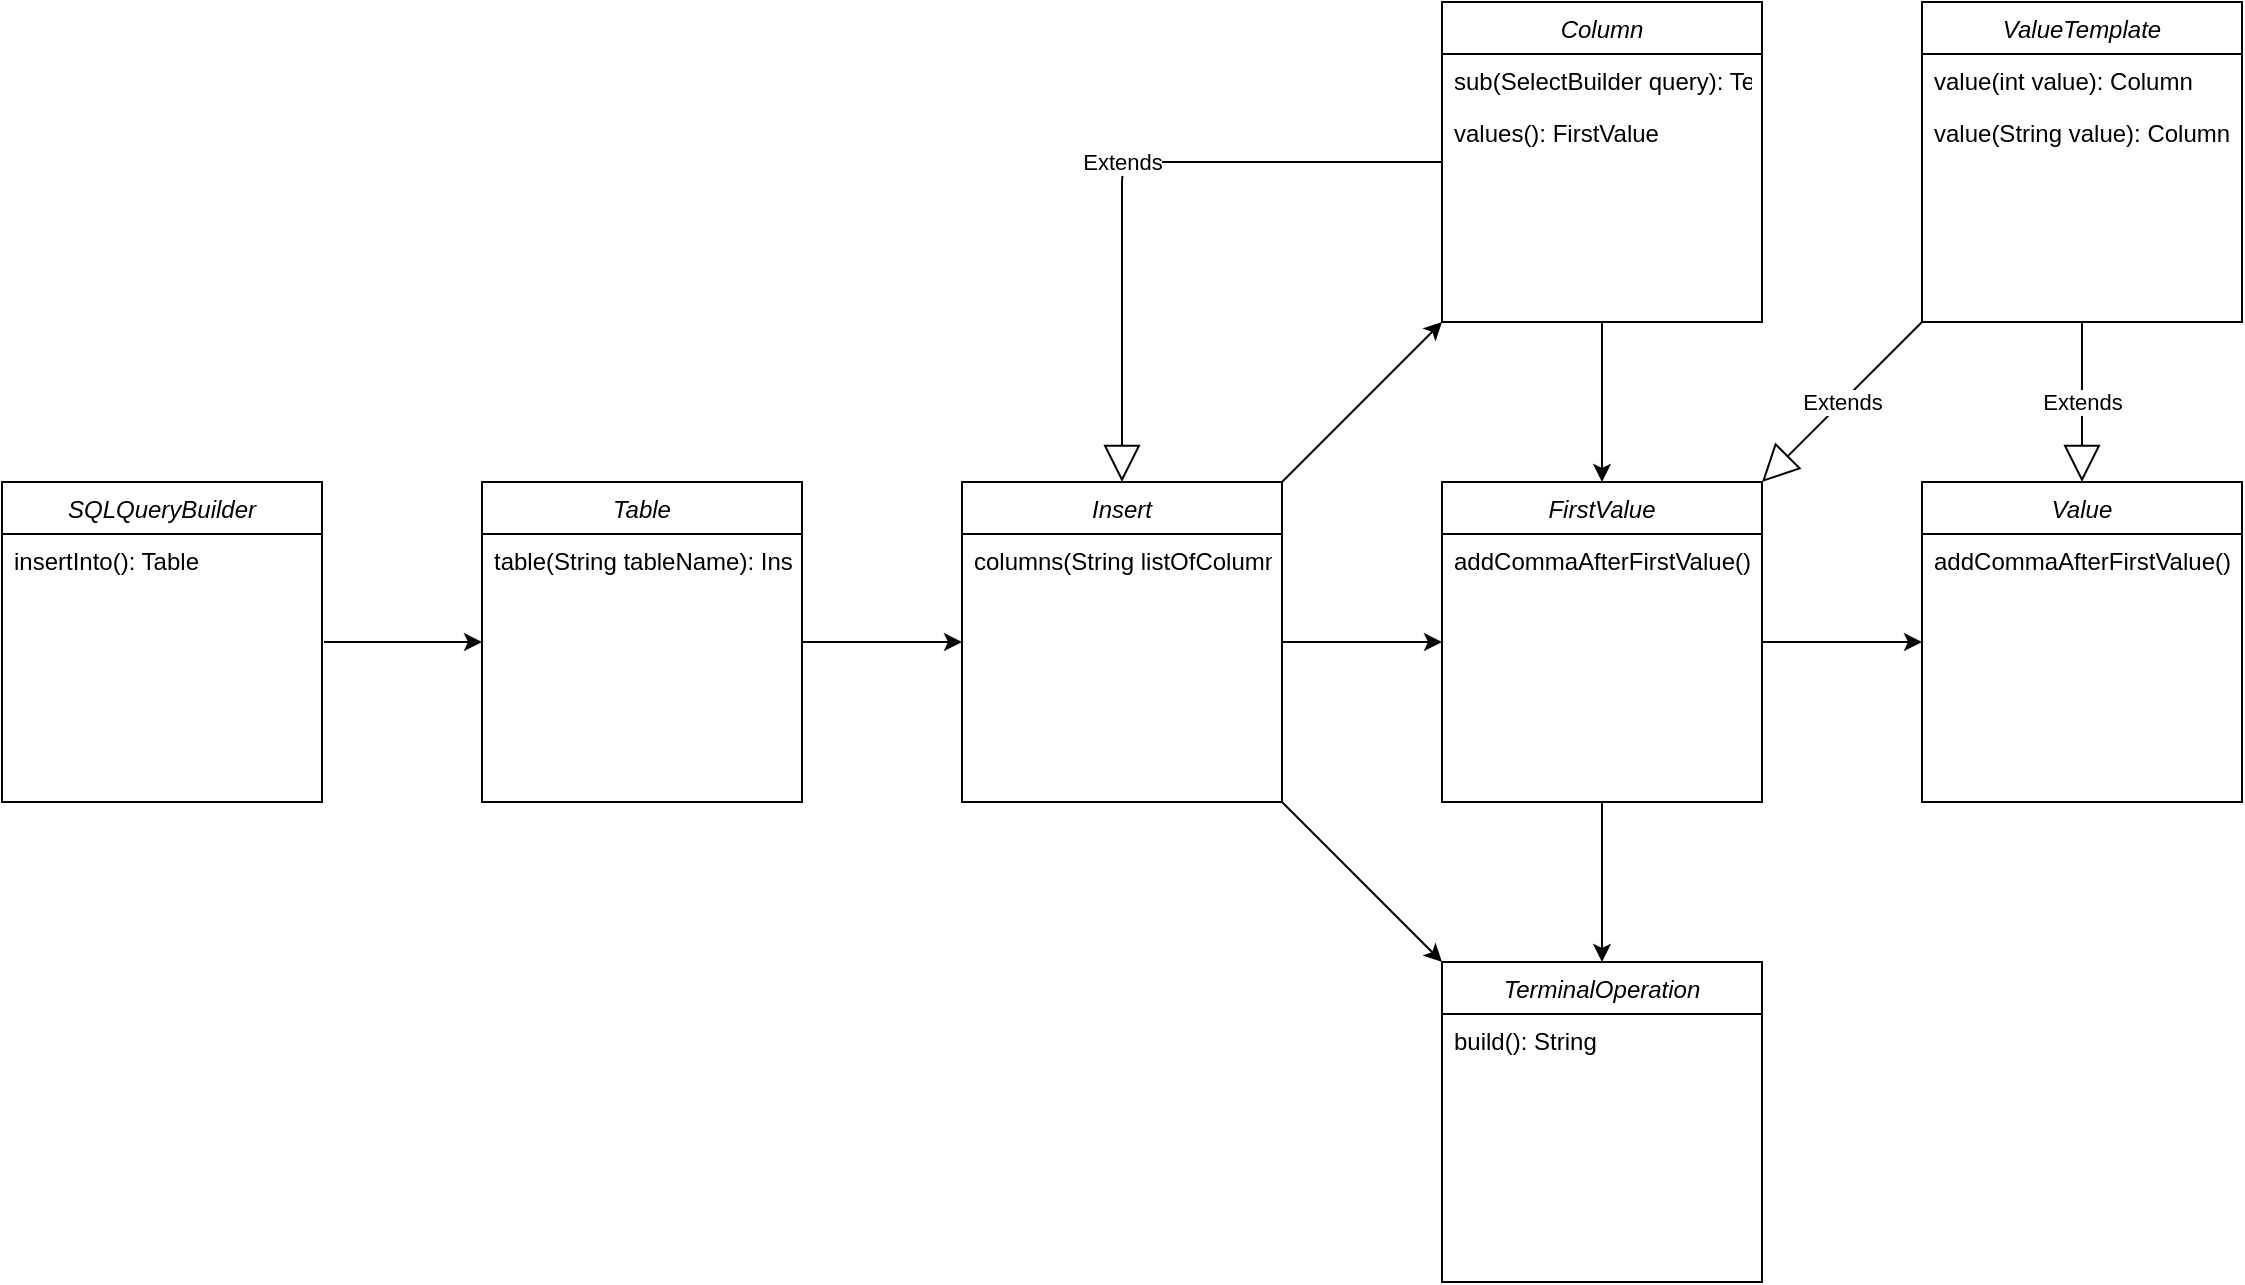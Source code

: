 <mxfile version="14.6.10" type="device" pages="2"><diagram id="C5RBs43oDa-KdzZeNtuy" name="Page-1"><mxGraphModel dx="1026" dy="450" grid="1" gridSize="10" guides="1" tooltips="1" connect="1" arrows="1" fold="1" page="1" pageScale="1" pageWidth="827" pageHeight="1169" math="0" shadow="0"><root><mxCell id="WIyWlLk6GJQsqaUBKTNV-0"/><mxCell id="WIyWlLk6GJQsqaUBKTNV-1" parent="WIyWlLk6GJQsqaUBKTNV-0"/><mxCell id="zkfFHV4jXpPFQw0GAbJ--0" value="SQLQueryBuilder" style="swimlane;fontStyle=2;align=center;verticalAlign=top;childLayout=stackLayout;horizontal=1;startSize=26;horizontalStack=0;resizeParent=1;resizeLast=0;collapsible=1;marginBottom=0;rounded=0;shadow=0;strokeWidth=1;" parent="WIyWlLk6GJQsqaUBKTNV-1" vertex="1"><mxGeometry x="40" y="320" width="160" height="160" as="geometry"><mxRectangle x="230" y="140" width="160" height="26" as="alternateBounds"/></mxGeometry></mxCell><mxCell id="zkfFHV4jXpPFQw0GAbJ--3" value="insertInto(): Table" style="text;align=left;verticalAlign=top;spacingLeft=4;spacingRight=4;overflow=hidden;rotatable=0;points=[[0,0.5],[1,0.5]];portConstraint=eastwest;rounded=0;shadow=0;html=0;" parent="zkfFHV4jXpPFQw0GAbJ--0" vertex="1"><mxGeometry y="26" width="160" height="26" as="geometry"/></mxCell><mxCell id="-A2ZZHXAHAgVEaAdOD_s-1" value="Column" style="swimlane;fontStyle=2;align=center;verticalAlign=top;childLayout=stackLayout;horizontal=1;startSize=26;horizontalStack=0;resizeParent=1;resizeLast=0;collapsible=1;marginBottom=0;rounded=0;shadow=0;strokeWidth=1;" parent="WIyWlLk6GJQsqaUBKTNV-1" vertex="1"><mxGeometry x="760" y="80" width="160" height="160" as="geometry"><mxRectangle x="230" y="140" width="160" height="26" as="alternateBounds"/></mxGeometry></mxCell><mxCell id="IlKBuvgpN6NZI4kw_UP--13" value="sub(SelectBuilder query): TerminalOperation" style="text;align=left;verticalAlign=top;spacingLeft=4;spacingRight=4;overflow=hidden;rotatable=0;points=[[0,0.5],[1,0.5]];portConstraint=eastwest;" parent="-A2ZZHXAHAgVEaAdOD_s-1" vertex="1"><mxGeometry y="26" width="160" height="26" as="geometry"/></mxCell><mxCell id="IlKBuvgpN6NZI4kw_UP--19" value="values(): FirstValue" style="text;align=left;verticalAlign=top;spacingLeft=4;spacingRight=4;overflow=hidden;rotatable=0;points=[[0,0.5],[1,0.5]];portConstraint=eastwest;" parent="-A2ZZHXAHAgVEaAdOD_s-1" vertex="1"><mxGeometry y="52" width="160" height="26" as="geometry"/></mxCell><mxCell id="-py5aU6PussctRNMn0C5-0" value="" style="endArrow=classic;html=1;entryX=0;entryY=0.5;entryDx=0;entryDy=0;" parent="WIyWlLk6GJQsqaUBKTNV-1" target="-py5aU6PussctRNMn0C5-1" edge="1"><mxGeometry width="50" height="50" relative="1" as="geometry"><mxPoint x="201" y="400" as="sourcePoint"/><mxPoint x="440" y="450" as="targetPoint"/></mxGeometry></mxCell><mxCell id="-py5aU6PussctRNMn0C5-1" value="Table" style="swimlane;fontStyle=2;align=center;verticalAlign=top;childLayout=stackLayout;horizontal=1;startSize=26;horizontalStack=0;resizeParent=1;resizeLast=0;collapsible=1;marginBottom=0;rounded=0;shadow=0;strokeWidth=1;" parent="WIyWlLk6GJQsqaUBKTNV-1" vertex="1"><mxGeometry x="280" y="320" width="160" height="160" as="geometry"><mxRectangle x="230" y="140" width="160" height="26" as="alternateBounds"/></mxGeometry></mxCell><mxCell id="-py5aU6PussctRNMn0C5-2" value="table(String tableName): Insert" style="text;align=left;verticalAlign=top;spacingLeft=4;spacingRight=4;overflow=hidden;rotatable=0;points=[[0,0.5],[1,0.5]];portConstraint=eastwest;" parent="-py5aU6PussctRNMn0C5-1" vertex="1"><mxGeometry y="26" width="160" height="26" as="geometry"/></mxCell><mxCell id="-py5aU6PussctRNMn0C5-3" value="" style="endArrow=classic;html=1;entryX=0;entryY=0.5;entryDx=0;entryDy=0;exitX=1;exitY=0.5;exitDx=0;exitDy=0;" parent="WIyWlLk6GJQsqaUBKTNV-1" source="-py5aU6PussctRNMn0C5-1" target="qONYVviZJ_9CY08xs7ug-0" edge="1"><mxGeometry width="50" height="50" relative="1" as="geometry"><mxPoint x="211" y="410" as="sourcePoint"/><mxPoint x="290" y="410" as="targetPoint"/></mxGeometry></mxCell><mxCell id="qONYVviZJ_9CY08xs7ug-0" value="Insert" style="swimlane;fontStyle=2;align=center;verticalAlign=top;childLayout=stackLayout;horizontal=1;startSize=26;horizontalStack=0;resizeParent=1;resizeLast=0;collapsible=1;marginBottom=0;rounded=0;shadow=0;strokeWidth=1;" parent="WIyWlLk6GJQsqaUBKTNV-1" vertex="1"><mxGeometry x="520" y="320" width="160" height="160" as="geometry"><mxRectangle x="230" y="140" width="160" height="26" as="alternateBounds"/></mxGeometry></mxCell><mxCell id="qONYVviZJ_9CY08xs7ug-1" value="columns(String listOfColumns): Column" style="text;align=left;verticalAlign=top;spacingLeft=4;spacingRight=4;overflow=hidden;rotatable=0;points=[[0,0.5],[1,0.5]];portConstraint=eastwest;" parent="qONYVviZJ_9CY08xs7ug-0" vertex="1"><mxGeometry y="26" width="160" height="26" as="geometry"/></mxCell><mxCell id="qONYVviZJ_9CY08xs7ug-2" value="FirstValue" style="swimlane;fontStyle=2;align=center;verticalAlign=top;childLayout=stackLayout;horizontal=1;startSize=26;horizontalStack=0;resizeParent=1;resizeLast=0;collapsible=1;marginBottom=0;rounded=0;shadow=0;strokeWidth=1;" parent="WIyWlLk6GJQsqaUBKTNV-1" vertex="1"><mxGeometry x="760" y="320" width="160" height="160" as="geometry"><mxRectangle x="230" y="140" width="160" height="26" as="alternateBounds"/></mxGeometry></mxCell><mxCell id="IlKBuvgpN6NZI4kw_UP--7" value="addCommaAfterFirstValue(): void" style="text;align=left;verticalAlign=top;spacingLeft=4;spacingRight=4;overflow=hidden;rotatable=0;points=[[0,0.5],[1,0.5]];portConstraint=eastwest;" parent="qONYVviZJ_9CY08xs7ug-2" vertex="1"><mxGeometry y="26" width="160" height="26" as="geometry"/></mxCell><mxCell id="qONYVviZJ_9CY08xs7ug-4" value="" style="endArrow=classic;html=1;exitX=1;exitY=0;exitDx=0;exitDy=0;entryX=0;entryY=1;entryDx=0;entryDy=0;" parent="WIyWlLk6GJQsqaUBKTNV-1" source="qONYVviZJ_9CY08xs7ug-0" target="-A2ZZHXAHAgVEaAdOD_s-1" edge="1"><mxGeometry width="50" height="50" relative="1" as="geometry"><mxPoint x="450" y="170" as="sourcePoint"/><mxPoint x="720" y="440" as="targetPoint"/></mxGeometry></mxCell><mxCell id="qONYVviZJ_9CY08xs7ug-5" value="" style="endArrow=classic;html=1;exitX=1;exitY=0.5;exitDx=0;exitDy=0;" parent="WIyWlLk6GJQsqaUBKTNV-1" source="qONYVviZJ_9CY08xs7ug-0" edge="1"><mxGeometry width="50" height="50" relative="1" as="geometry"><mxPoint x="690" y="410" as="sourcePoint"/><mxPoint x="760" y="400" as="targetPoint"/></mxGeometry></mxCell><mxCell id="xsJKG0NmloX20EJAKpzb-0" value="TerminalOperation" style="swimlane;fontStyle=2;align=center;verticalAlign=top;childLayout=stackLayout;horizontal=1;startSize=26;horizontalStack=0;resizeParent=1;resizeLast=0;collapsible=1;marginBottom=0;rounded=0;shadow=0;strokeWidth=1;" parent="WIyWlLk6GJQsqaUBKTNV-1" vertex="1"><mxGeometry x="760" y="560" width="160" height="160" as="geometry"><mxRectangle x="230" y="140" width="160" height="26" as="alternateBounds"/></mxGeometry></mxCell><mxCell id="xsJKG0NmloX20EJAKpzb-1" value="build(): String" style="text;align=left;verticalAlign=top;spacingLeft=4;spacingRight=4;overflow=hidden;rotatable=0;points=[[0,0.5],[1,0.5]];portConstraint=eastwest;" parent="xsJKG0NmloX20EJAKpzb-0" vertex="1"><mxGeometry y="26" width="160" height="26" as="geometry"/></mxCell><mxCell id="IlKBuvgpN6NZI4kw_UP--4" value="" style="endArrow=classic;html=1;exitX=0.5;exitY=1;exitDx=0;exitDy=0;entryX=0.5;entryY=0;entryDx=0;entryDy=0;" parent="WIyWlLk6GJQsqaUBKTNV-1" source="-A2ZZHXAHAgVEaAdOD_s-1" target="qONYVviZJ_9CY08xs7ug-2" edge="1"><mxGeometry width="50" height="50" relative="1" as="geometry"><mxPoint x="690" y="330" as="sourcePoint"/><mxPoint x="770" y="250" as="targetPoint"/></mxGeometry></mxCell><mxCell id="IlKBuvgpN6NZI4kw_UP--6" value="" style="endArrow=classic;html=1;exitX=1;exitY=1;exitDx=0;exitDy=0;entryX=0;entryY=0;entryDx=0;entryDy=0;" parent="WIyWlLk6GJQsqaUBKTNV-1" source="qONYVviZJ_9CY08xs7ug-0" edge="1"><mxGeometry width="50" height="50" relative="1" as="geometry"><mxPoint x="690" y="410" as="sourcePoint"/><mxPoint x="760" y="560" as="targetPoint"/></mxGeometry></mxCell><mxCell id="IlKBuvgpN6NZI4kw_UP--9" value="" style="endArrow=classic;html=1;exitX=0.5;exitY=1;exitDx=0;exitDy=0;entryX=0.5;entryY=0;entryDx=0;entryDy=0;" parent="WIyWlLk6GJQsqaUBKTNV-1" source="qONYVviZJ_9CY08xs7ug-2" target="xsJKG0NmloX20EJAKpzb-0" edge="1"><mxGeometry width="50" height="50" relative="1" as="geometry"><mxPoint x="690" y="410" as="sourcePoint"/><mxPoint x="770" y="410" as="targetPoint"/></mxGeometry></mxCell><mxCell id="IlKBuvgpN6NZI4kw_UP--10" value="ValueTemplate" style="swimlane;fontStyle=2;align=center;verticalAlign=top;childLayout=stackLayout;horizontal=1;startSize=26;horizontalStack=0;resizeParent=1;resizeLast=0;collapsible=1;marginBottom=0;rounded=0;shadow=0;strokeWidth=1;" parent="WIyWlLk6GJQsqaUBKTNV-1" vertex="1"><mxGeometry x="1000" y="80" width="160" height="160" as="geometry"><mxRectangle x="230" y="140" width="160" height="26" as="alternateBounds"/></mxGeometry></mxCell><mxCell id="IlKBuvgpN6NZI4kw_UP--11" value="value(int value): Column" style="text;align=left;verticalAlign=top;spacingLeft=4;spacingRight=4;overflow=hidden;rotatable=0;points=[[0,0.5],[1,0.5]];portConstraint=eastwest;" parent="IlKBuvgpN6NZI4kw_UP--10" vertex="1"><mxGeometry y="26" width="160" height="26" as="geometry"/></mxCell><mxCell id="IlKBuvgpN6NZI4kw_UP--12" value="value(String value): Column" style="text;align=left;verticalAlign=top;spacingLeft=4;spacingRight=4;overflow=hidden;rotatable=0;points=[[0,0.5],[1,0.5]];portConstraint=eastwest;" parent="IlKBuvgpN6NZI4kw_UP--10" vertex="1"><mxGeometry y="52" width="160" height="26" as="geometry"/></mxCell><mxCell id="IlKBuvgpN6NZI4kw_UP--14" value="Extends" style="endArrow=block;endSize=16;endFill=0;html=1;entryX=0.5;entryY=0;entryDx=0;entryDy=0;exitX=0.5;exitY=1;exitDx=0;exitDy=0;" parent="WIyWlLk6GJQsqaUBKTNV-1" source="IlKBuvgpN6NZI4kw_UP--10" target="IlKBuvgpN6NZI4kw_UP--20" edge="1"><mxGeometry width="160" relative="1" as="geometry"><mxPoint x="690" y="370" as="sourcePoint"/><mxPoint x="850" y="370" as="targetPoint"/></mxGeometry></mxCell><mxCell id="IlKBuvgpN6NZI4kw_UP--15" value="Extends" style="endArrow=block;endSize=16;endFill=0;html=1;exitX=0;exitY=1;exitDx=0;exitDy=0;entryX=1;entryY=0;entryDx=0;entryDy=0;" parent="WIyWlLk6GJQsqaUBKTNV-1" source="IlKBuvgpN6NZI4kw_UP--10" target="qONYVviZJ_9CY08xs7ug-2" edge="1"><mxGeometry width="160" relative="1" as="geometry"><mxPoint x="1010" y="410" as="sourcePoint"/><mxPoint x="920" y="160" as="targetPoint"/></mxGeometry></mxCell><mxCell id="IlKBuvgpN6NZI4kw_UP--17" value="Extends" style="endArrow=block;endSize=16;endFill=0;html=1;entryX=0.5;entryY=0;entryDx=0;entryDy=0;exitX=0;exitY=0.5;exitDx=0;exitDy=0;" parent="WIyWlLk6GJQsqaUBKTNV-1" source="-A2ZZHXAHAgVEaAdOD_s-1" target="qONYVviZJ_9CY08xs7ug-0" edge="1"><mxGeometry width="160" relative="1" as="geometry"><mxPoint x="690" y="170" as="sourcePoint"/><mxPoint x="770" y="170" as="targetPoint"/><Array as="points"><mxPoint x="600" y="160"/></Array></mxGeometry></mxCell><mxCell id="IlKBuvgpN6NZI4kw_UP--20" value="Value" style="swimlane;fontStyle=2;align=center;verticalAlign=top;childLayout=stackLayout;horizontal=1;startSize=26;horizontalStack=0;resizeParent=1;resizeLast=0;collapsible=1;marginBottom=0;rounded=0;shadow=0;strokeWidth=1;" parent="WIyWlLk6GJQsqaUBKTNV-1" vertex="1"><mxGeometry x="1000" y="320" width="160" height="160" as="geometry"><mxRectangle x="230" y="140" width="160" height="26" as="alternateBounds"/></mxGeometry></mxCell><mxCell id="IlKBuvgpN6NZI4kw_UP--21" value="addCommaAfterFirstValue(): void" style="text;align=left;verticalAlign=top;spacingLeft=4;spacingRight=4;overflow=hidden;rotatable=0;points=[[0,0.5],[1,0.5]];portConstraint=eastwest;" parent="IlKBuvgpN6NZI4kw_UP--20" vertex="1"><mxGeometry y="26" width="160" height="26" as="geometry"/></mxCell><mxCell id="IlKBuvgpN6NZI4kw_UP--22" value="" style="endArrow=classic;html=1;entryX=0;entryY=0.5;entryDx=0;entryDy=0;" parent="WIyWlLk6GJQsqaUBKTNV-1" target="IlKBuvgpN6NZI4kw_UP--20" edge="1"><mxGeometry width="50" height="50" relative="1" as="geometry"><mxPoint x="920" y="400" as="sourcePoint"/><mxPoint x="770" y="410" as="targetPoint"/></mxGeometry></mxCell></root></mxGraphModel></diagram><diagram id="Rwzb_fwGRFrUSgduJv_B" name="Page-2"><mxGraphModel dx="1026" dy="393" grid="1" gridSize="10" guides="1" tooltips="1" connect="1" arrows="1" fold="1" page="1" pageScale="1" pageWidth="850" pageHeight="1100" math="0" shadow="0"><root><mxCell id="NJ8By8AiVWSf_DSNwfE--0"/><mxCell id="NJ8By8AiVWSf_DSNwfE--1" parent="NJ8By8AiVWSf_DSNwfE--0"/></root></mxGraphModel></diagram></mxfile>